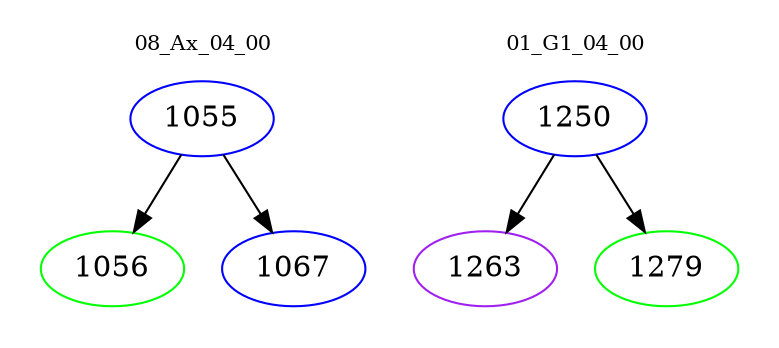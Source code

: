 digraph{
subgraph cluster_0 {
color = white
label = "08_Ax_04_00";
fontsize=10;
T0_1055 [label="1055", color="blue"]
T0_1055 -> T0_1056 [color="black"]
T0_1056 [label="1056", color="green"]
T0_1055 -> T0_1067 [color="black"]
T0_1067 [label="1067", color="blue"]
}
subgraph cluster_1 {
color = white
label = "01_G1_04_00";
fontsize=10;
T1_1250 [label="1250", color="blue"]
T1_1250 -> T1_1263 [color="black"]
T1_1263 [label="1263", color="purple"]
T1_1250 -> T1_1279 [color="black"]
T1_1279 [label="1279", color="green"]
}
}
